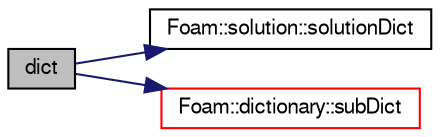 digraph "dict"
{
  bgcolor="transparent";
  edge [fontname="FreeSans",fontsize="10",labelfontname="FreeSans",labelfontsize="10"];
  node [fontname="FreeSans",fontsize="10",shape=record];
  rankdir="LR";
  Node351 [label="dict",height=0.2,width=0.4,color="black", fillcolor="grey75", style="filled", fontcolor="black"];
  Node351 -> Node352 [color="midnightblue",fontsize="10",style="solid",fontname="FreeSans"];
  Node352 [label="Foam::solution::solutionDict",height=0.2,width=0.4,color="black",URL="$a27078.html#aed9b25fb935daebfe2111535470a7e3c",tooltip="Return the selected sub-dictionary of solvers if the \"select\". "];
  Node351 -> Node353 [color="midnightblue",fontsize="10",style="solid",fontname="FreeSans"];
  Node353 [label="Foam::dictionary::subDict",height=0.2,width=0.4,color="red",URL="$a26014.html#aaa26b5f2da6aff5a6a59af5407f1bf59",tooltip="Find and return a sub-dictionary. "];
}
